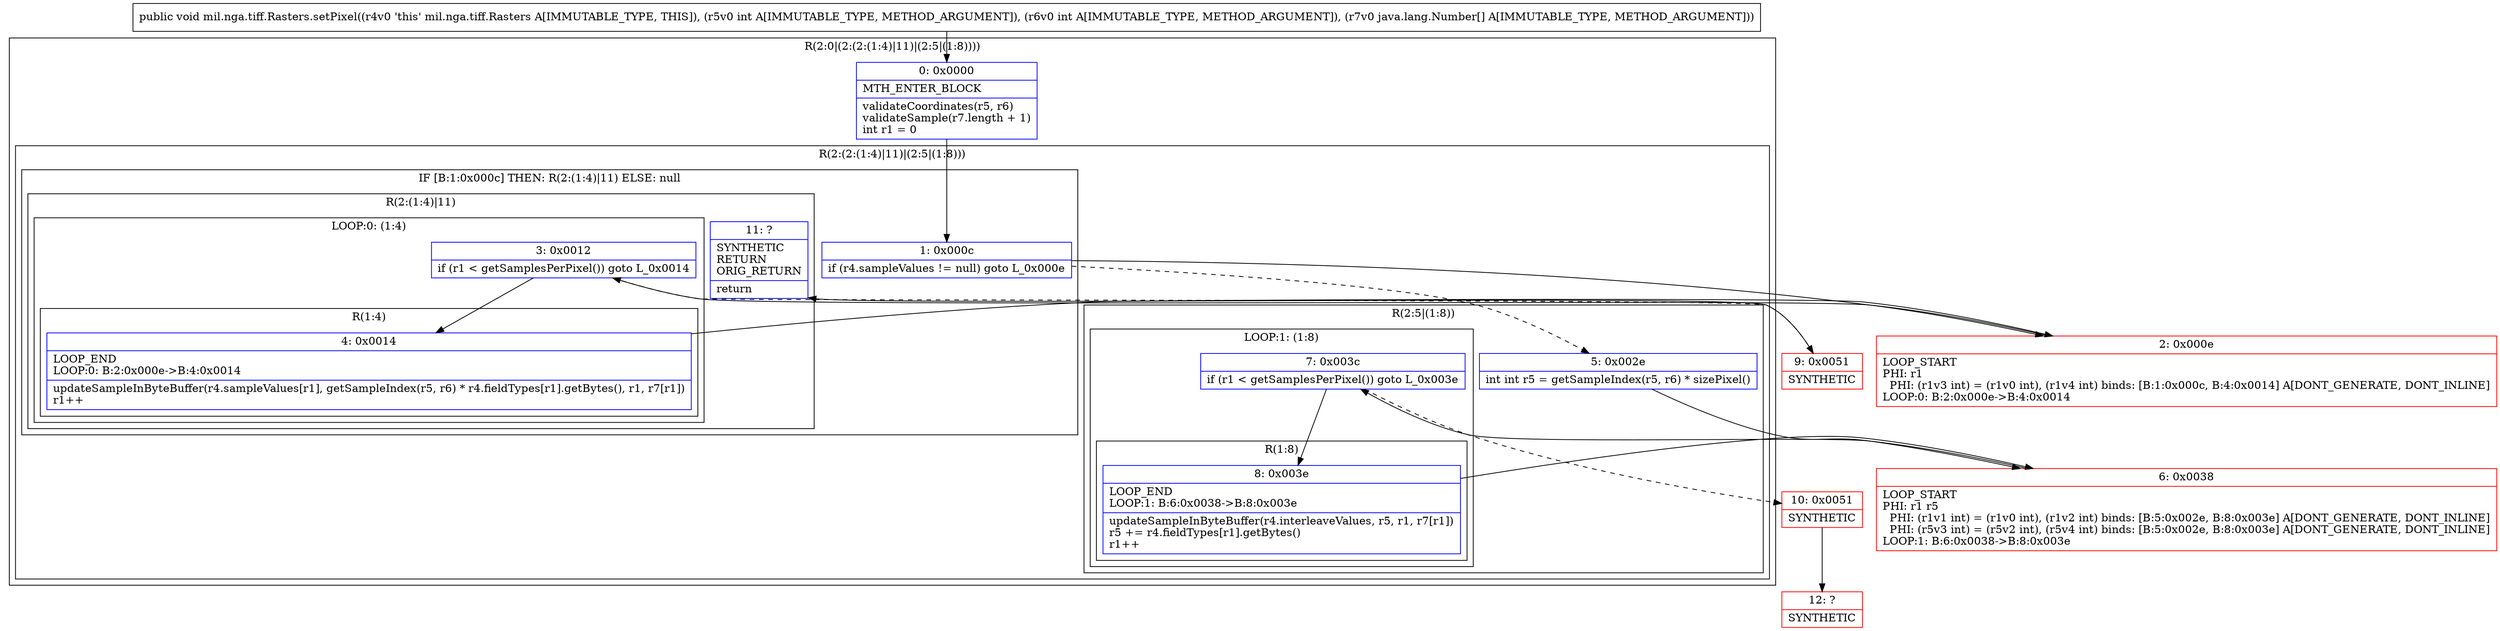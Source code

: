 digraph "CFG formil.nga.tiff.Rasters.setPixel(II[Ljava\/lang\/Number;)V" {
subgraph cluster_Region_1710076460 {
label = "R(2:0|(2:(2:(1:4)|11)|(2:5|(1:8))))";
node [shape=record,color=blue];
Node_0 [shape=record,label="{0\:\ 0x0000|MTH_ENTER_BLOCK\l|validateCoordinates(r5, r6)\lvalidateSample(r7.length + 1)\lint r1 = 0\l}"];
subgraph cluster_Region_1578972588 {
label = "R(2:(2:(1:4)|11)|(2:5|(1:8)))";
node [shape=record,color=blue];
subgraph cluster_IfRegion_248754849 {
label = "IF [B:1:0x000c] THEN: R(2:(1:4)|11) ELSE: null";
node [shape=record,color=blue];
Node_1 [shape=record,label="{1\:\ 0x000c|if (r4.sampleValues != null) goto L_0x000e\l}"];
subgraph cluster_Region_883707344 {
label = "R(2:(1:4)|11)";
node [shape=record,color=blue];
subgraph cluster_LoopRegion_1438248205 {
label = "LOOP:0: (1:4)";
node [shape=record,color=blue];
Node_3 [shape=record,label="{3\:\ 0x0012|if (r1 \< getSamplesPerPixel()) goto L_0x0014\l}"];
subgraph cluster_Region_1627458274 {
label = "R(1:4)";
node [shape=record,color=blue];
Node_4 [shape=record,label="{4\:\ 0x0014|LOOP_END\lLOOP:0: B:2:0x000e\-\>B:4:0x0014\l|updateSampleInByteBuffer(r4.sampleValues[r1], getSampleIndex(r5, r6) * r4.fieldTypes[r1].getBytes(), r1, r7[r1])\lr1++\l}"];
}
}
Node_11 [shape=record,label="{11\:\ ?|SYNTHETIC\lRETURN\lORIG_RETURN\l|return\l}"];
}
}
subgraph cluster_Region_1585234054 {
label = "R(2:5|(1:8))";
node [shape=record,color=blue];
Node_5 [shape=record,label="{5\:\ 0x002e|int int r5 = getSampleIndex(r5, r6) * sizePixel()\l}"];
subgraph cluster_LoopRegion_1573734474 {
label = "LOOP:1: (1:8)";
node [shape=record,color=blue];
Node_7 [shape=record,label="{7\:\ 0x003c|if (r1 \< getSamplesPerPixel()) goto L_0x003e\l}"];
subgraph cluster_Region_759480661 {
label = "R(1:8)";
node [shape=record,color=blue];
Node_8 [shape=record,label="{8\:\ 0x003e|LOOP_END\lLOOP:1: B:6:0x0038\-\>B:8:0x003e\l|updateSampleInByteBuffer(r4.interleaveValues, r5, r1, r7[r1])\lr5 += r4.fieldTypes[r1].getBytes()\lr1++\l}"];
}
}
}
}
}
Node_2 [shape=record,color=red,label="{2\:\ 0x000e|LOOP_START\lPHI: r1 \l  PHI: (r1v3 int) = (r1v0 int), (r1v4 int) binds: [B:1:0x000c, B:4:0x0014] A[DONT_GENERATE, DONT_INLINE]\lLOOP:0: B:2:0x000e\-\>B:4:0x0014\l}"];
Node_6 [shape=record,color=red,label="{6\:\ 0x0038|LOOP_START\lPHI: r1 r5 \l  PHI: (r1v1 int) = (r1v0 int), (r1v2 int) binds: [B:5:0x002e, B:8:0x003e] A[DONT_GENERATE, DONT_INLINE]\l  PHI: (r5v3 int) = (r5v2 int), (r5v4 int) binds: [B:5:0x002e, B:8:0x003e] A[DONT_GENERATE, DONT_INLINE]\lLOOP:1: B:6:0x0038\-\>B:8:0x003e\l}"];
Node_9 [shape=record,color=red,label="{9\:\ 0x0051|SYNTHETIC\l}"];
Node_10 [shape=record,color=red,label="{10\:\ 0x0051|SYNTHETIC\l}"];
Node_12 [shape=record,color=red,label="{12\:\ ?|SYNTHETIC\l}"];
MethodNode[shape=record,label="{public void mil.nga.tiff.Rasters.setPixel((r4v0 'this' mil.nga.tiff.Rasters A[IMMUTABLE_TYPE, THIS]), (r5v0 int A[IMMUTABLE_TYPE, METHOD_ARGUMENT]), (r6v0 int A[IMMUTABLE_TYPE, METHOD_ARGUMENT]), (r7v0 java.lang.Number[] A[IMMUTABLE_TYPE, METHOD_ARGUMENT])) }"];
MethodNode -> Node_0;
Node_0 -> Node_1;
Node_1 -> Node_2;
Node_1 -> Node_5[style=dashed];
Node_3 -> Node_4;
Node_3 -> Node_9[style=dashed];
Node_4 -> Node_2;
Node_5 -> Node_6;
Node_7 -> Node_8;
Node_7 -> Node_10[style=dashed];
Node_8 -> Node_6;
Node_2 -> Node_3;
Node_6 -> Node_7;
Node_9 -> Node_11;
Node_10 -> Node_12;
}

